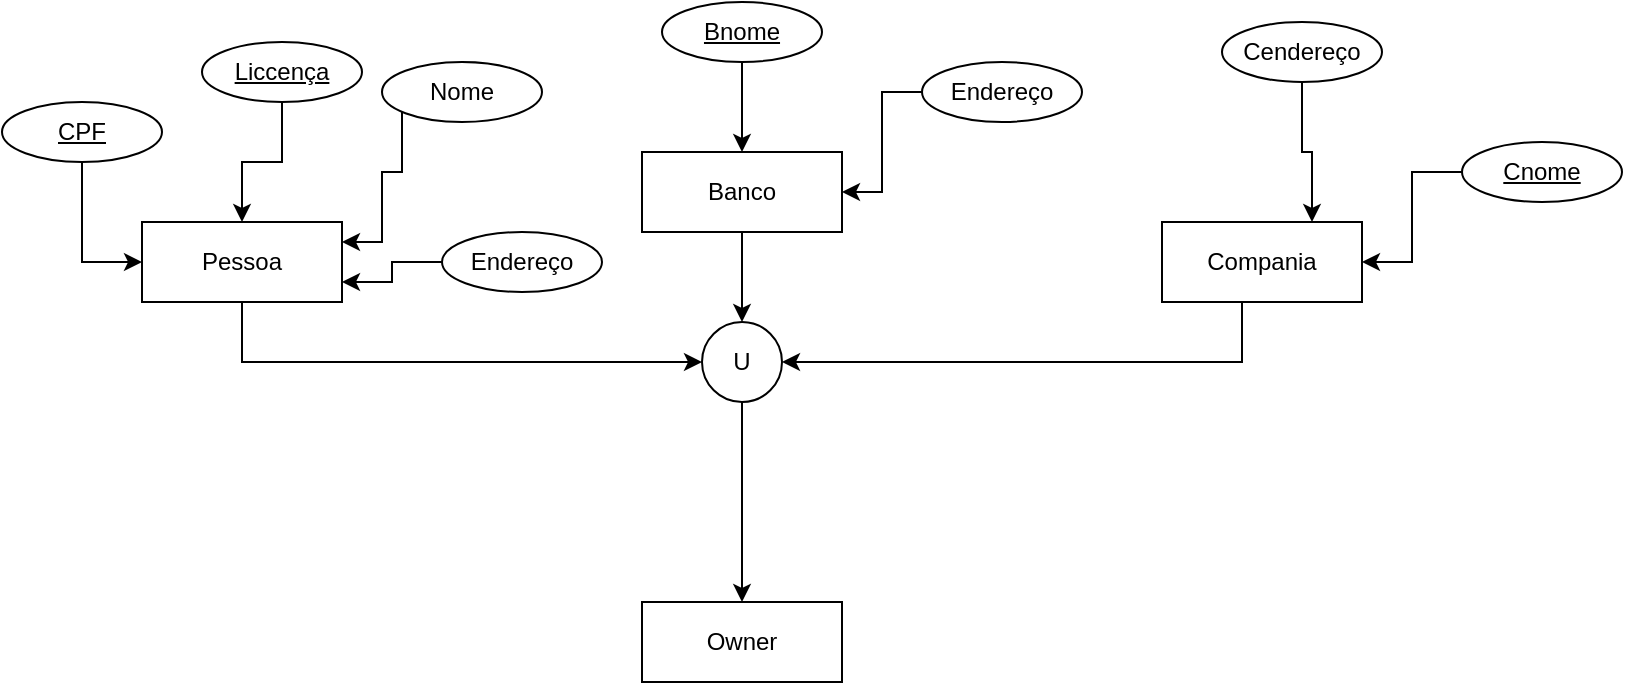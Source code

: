 <mxfile version="20.3.0" type="github">
  <diagram id="U-T6kL29LSLmfxeKYw6g" name="Página-1">
    <mxGraphModel dx="1021" dy="462" grid="1" gridSize="10" guides="1" tooltips="1" connect="1" arrows="1" fold="1" page="1" pageScale="1" pageWidth="827" pageHeight="1169" math="0" shadow="0">
      <root>
        <mxCell id="0" />
        <mxCell id="1" parent="0" />
        <mxCell id="Cdvl41QmhTK2nUv-PBTZ-6" style="edgeStyle=orthogonalEdgeStyle;rounded=0;orthogonalLoop=1;jettySize=auto;html=1;" edge="1" parent="1" source="Cdvl41QmhTK2nUv-PBTZ-1" target="Cdvl41QmhTK2nUv-PBTZ-4">
          <mxGeometry relative="1" as="geometry">
            <Array as="points">
              <mxPoint x="150" y="180" />
            </Array>
          </mxGeometry>
        </mxCell>
        <mxCell id="Cdvl41QmhTK2nUv-PBTZ-1" value="Pessoa" style="whiteSpace=wrap;html=1;align=center;" vertex="1" parent="1">
          <mxGeometry x="100" y="110" width="100" height="40" as="geometry" />
        </mxCell>
        <mxCell id="Cdvl41QmhTK2nUv-PBTZ-8" style="edgeStyle=orthogonalEdgeStyle;rounded=0;orthogonalLoop=1;jettySize=auto;html=1;" edge="1" parent="1" source="Cdvl41QmhTK2nUv-PBTZ-2" target="Cdvl41QmhTK2nUv-PBTZ-4">
          <mxGeometry relative="1" as="geometry">
            <Array as="points">
              <mxPoint x="400" y="110" />
              <mxPoint x="400" y="110" />
            </Array>
          </mxGeometry>
        </mxCell>
        <mxCell id="Cdvl41QmhTK2nUv-PBTZ-2" value="Banco" style="whiteSpace=wrap;html=1;align=center;" vertex="1" parent="1">
          <mxGeometry x="350" y="75" width="100" height="40" as="geometry" />
        </mxCell>
        <mxCell id="Cdvl41QmhTK2nUv-PBTZ-7" style="edgeStyle=orthogonalEdgeStyle;rounded=0;orthogonalLoop=1;jettySize=auto;html=1;entryX=1;entryY=0.5;entryDx=0;entryDy=0;" edge="1" parent="1" source="Cdvl41QmhTK2nUv-PBTZ-3" target="Cdvl41QmhTK2nUv-PBTZ-4">
          <mxGeometry relative="1" as="geometry">
            <Array as="points">
              <mxPoint x="650" y="180" />
            </Array>
          </mxGeometry>
        </mxCell>
        <mxCell id="Cdvl41QmhTK2nUv-PBTZ-3" value="Compania" style="whiteSpace=wrap;html=1;align=center;" vertex="1" parent="1">
          <mxGeometry x="610" y="110" width="100" height="40" as="geometry" />
        </mxCell>
        <mxCell id="Cdvl41QmhTK2nUv-PBTZ-10" style="edgeStyle=orthogonalEdgeStyle;rounded=0;orthogonalLoop=1;jettySize=auto;html=1;entryX=0.5;entryY=0;entryDx=0;entryDy=0;" edge="1" parent="1" source="Cdvl41QmhTK2nUv-PBTZ-4" target="Cdvl41QmhTK2nUv-PBTZ-9">
          <mxGeometry relative="1" as="geometry" />
        </mxCell>
        <mxCell id="Cdvl41QmhTK2nUv-PBTZ-4" value="U" style="ellipse;whiteSpace=wrap;html=1;aspect=fixed;" vertex="1" parent="1">
          <mxGeometry x="380" y="160" width="40" height="40" as="geometry" />
        </mxCell>
        <mxCell id="Cdvl41QmhTK2nUv-PBTZ-9" value="Owner" style="whiteSpace=wrap;html=1;align=center;" vertex="1" parent="1">
          <mxGeometry x="350" y="300" width="100" height="40" as="geometry" />
        </mxCell>
        <mxCell id="Cdvl41QmhTK2nUv-PBTZ-22" style="edgeStyle=orthogonalEdgeStyle;rounded=0;orthogonalLoop=1;jettySize=auto;html=1;" edge="1" parent="1" source="Cdvl41QmhTK2nUv-PBTZ-11" target="Cdvl41QmhTK2nUv-PBTZ-1">
          <mxGeometry relative="1" as="geometry" />
        </mxCell>
        <mxCell id="Cdvl41QmhTK2nUv-PBTZ-11" value="Liccença" style="ellipse;whiteSpace=wrap;html=1;align=center;fontStyle=4;" vertex="1" parent="1">
          <mxGeometry x="130" y="20" width="80" height="30" as="geometry" />
        </mxCell>
        <mxCell id="Cdvl41QmhTK2nUv-PBTZ-15" style="edgeStyle=orthogonalEdgeStyle;rounded=0;orthogonalLoop=1;jettySize=auto;html=1;entryX=0;entryY=0.5;entryDx=0;entryDy=0;" edge="1" parent="1" source="Cdvl41QmhTK2nUv-PBTZ-12" target="Cdvl41QmhTK2nUv-PBTZ-1">
          <mxGeometry relative="1" as="geometry" />
        </mxCell>
        <mxCell id="Cdvl41QmhTK2nUv-PBTZ-12" value="CPF" style="ellipse;whiteSpace=wrap;html=1;align=center;fontStyle=4;" vertex="1" parent="1">
          <mxGeometry x="30" y="50" width="80" height="30" as="geometry" />
        </mxCell>
        <mxCell id="Cdvl41QmhTK2nUv-PBTZ-28" style="edgeStyle=orthogonalEdgeStyle;rounded=0;orthogonalLoop=1;jettySize=auto;html=1;entryX=1;entryY=0.75;entryDx=0;entryDy=0;" edge="1" parent="1" source="Cdvl41QmhTK2nUv-PBTZ-25" target="Cdvl41QmhTK2nUv-PBTZ-1">
          <mxGeometry relative="1" as="geometry" />
        </mxCell>
        <mxCell id="Cdvl41QmhTK2nUv-PBTZ-25" value="Endereço" style="ellipse;whiteSpace=wrap;html=1;align=center;" vertex="1" parent="1">
          <mxGeometry x="250" y="115" width="80" height="30" as="geometry" />
        </mxCell>
        <mxCell id="Cdvl41QmhTK2nUv-PBTZ-27" style="edgeStyle=orthogonalEdgeStyle;rounded=0;orthogonalLoop=1;jettySize=auto;html=1;entryX=1;entryY=0.25;entryDx=0;entryDy=0;" edge="1" parent="1" source="Cdvl41QmhTK2nUv-PBTZ-26" target="Cdvl41QmhTK2nUv-PBTZ-1">
          <mxGeometry relative="1" as="geometry">
            <Array as="points">
              <mxPoint x="230" y="85" />
              <mxPoint x="220" y="85" />
              <mxPoint x="220" y="120" />
            </Array>
          </mxGeometry>
        </mxCell>
        <mxCell id="Cdvl41QmhTK2nUv-PBTZ-26" value="Nome&lt;br&gt;" style="ellipse;whiteSpace=wrap;html=1;align=center;" vertex="1" parent="1">
          <mxGeometry x="220" y="30" width="80" height="30" as="geometry" />
        </mxCell>
        <mxCell id="Cdvl41QmhTK2nUv-PBTZ-37" style="edgeStyle=orthogonalEdgeStyle;rounded=0;orthogonalLoop=1;jettySize=auto;html=1;entryX=1;entryY=0.5;entryDx=0;entryDy=0;" edge="1" parent="1" source="Cdvl41QmhTK2nUv-PBTZ-30" target="Cdvl41QmhTK2nUv-PBTZ-2">
          <mxGeometry relative="1" as="geometry" />
        </mxCell>
        <mxCell id="Cdvl41QmhTK2nUv-PBTZ-30" value="Endereço" style="ellipse;whiteSpace=wrap;html=1;align=center;" vertex="1" parent="1">
          <mxGeometry x="490" y="30" width="80" height="30" as="geometry" />
        </mxCell>
        <mxCell id="Cdvl41QmhTK2nUv-PBTZ-35" style="edgeStyle=orthogonalEdgeStyle;rounded=0;orthogonalLoop=1;jettySize=auto;html=1;entryX=0.5;entryY=0;entryDx=0;entryDy=0;" edge="1" parent="1" source="Cdvl41QmhTK2nUv-PBTZ-34" target="Cdvl41QmhTK2nUv-PBTZ-2">
          <mxGeometry relative="1" as="geometry" />
        </mxCell>
        <mxCell id="Cdvl41QmhTK2nUv-PBTZ-34" value="Bnome" style="ellipse;whiteSpace=wrap;html=1;align=center;fontStyle=4;" vertex="1" parent="1">
          <mxGeometry x="360" width="80" height="30" as="geometry" />
        </mxCell>
        <mxCell id="Cdvl41QmhTK2nUv-PBTZ-41" style="edgeStyle=orthogonalEdgeStyle;rounded=0;orthogonalLoop=1;jettySize=auto;html=1;entryX=1;entryY=0.5;entryDx=0;entryDy=0;" edge="1" parent="1" source="Cdvl41QmhTK2nUv-PBTZ-38" target="Cdvl41QmhTK2nUv-PBTZ-3">
          <mxGeometry relative="1" as="geometry" />
        </mxCell>
        <mxCell id="Cdvl41QmhTK2nUv-PBTZ-38" value="Cnome" style="ellipse;whiteSpace=wrap;html=1;align=center;fontStyle=4;" vertex="1" parent="1">
          <mxGeometry x="760" y="70" width="80" height="30" as="geometry" />
        </mxCell>
        <mxCell id="Cdvl41QmhTK2nUv-PBTZ-40" style="edgeStyle=orthogonalEdgeStyle;rounded=0;orthogonalLoop=1;jettySize=auto;html=1;entryX=0.75;entryY=0;entryDx=0;entryDy=0;" edge="1" parent="1" source="Cdvl41QmhTK2nUv-PBTZ-39" target="Cdvl41QmhTK2nUv-PBTZ-3">
          <mxGeometry relative="1" as="geometry" />
        </mxCell>
        <mxCell id="Cdvl41QmhTK2nUv-PBTZ-39" value="Cendereço" style="ellipse;whiteSpace=wrap;html=1;align=center;" vertex="1" parent="1">
          <mxGeometry x="640" y="10" width="80" height="30" as="geometry" />
        </mxCell>
      </root>
    </mxGraphModel>
  </diagram>
</mxfile>

